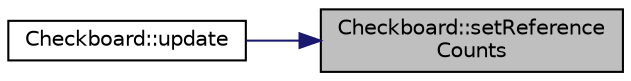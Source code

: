 digraph "Checkboard::setReferenceCounts"
{
 // LATEX_PDF_SIZE
  bgcolor="transparent";
  edge [fontname="Helvetica",fontsize="10",labelfontname="Helvetica",labelfontsize="10"];
  node [fontname="Helvetica",fontsize="10",shape=record];
  rankdir="RL";
  Node1 [label="Checkboard::setReference\lCounts",height=0.2,width=0.4,color="black", fillcolor="grey75", style="filled", fontcolor="black",tooltip=" "];
  Node1 -> Node2 [dir="back",color="midnightblue",fontsize="10",style="solid",fontname="Helvetica"];
  Node2 [label="Checkboard::update",height=0.2,width=0.4,color="black",URL="$d7/d22/classCheckboard.html#ae3ee1a3a146ad9dabc0199212e12fe6e",tooltip=" "];
}
